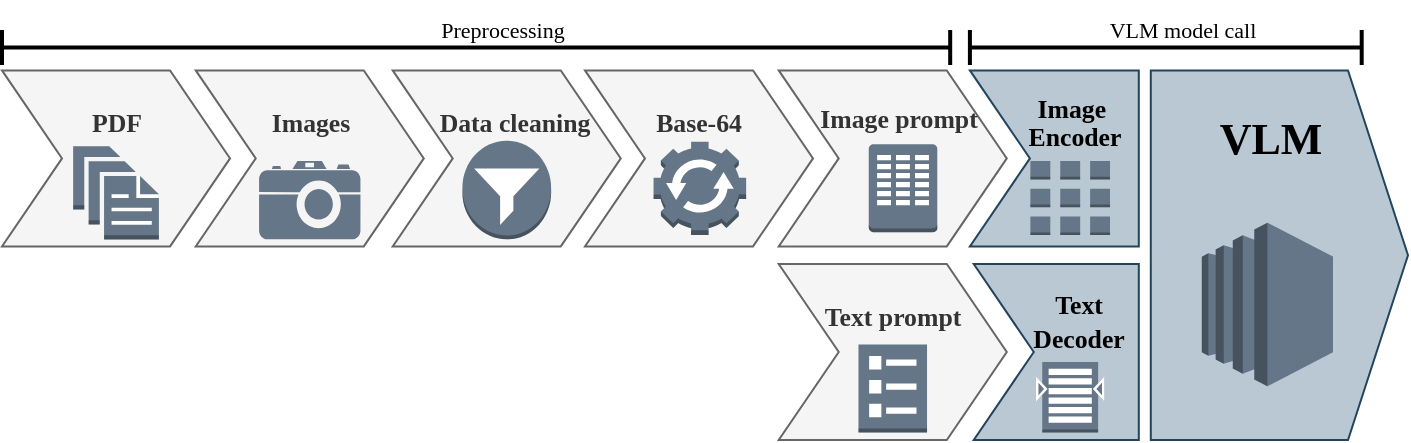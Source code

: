 <mxfile version="24.4.10" type="github">
  <diagram name="Seite-1" id="zDdVwDyc1Fwn5zu0NveK">
    <mxGraphModel dx="1224" dy="816" grid="1" gridSize="10" guides="1" tooltips="1" connect="1" arrows="1" fold="1" page="1" pageScale="1" pageWidth="827" pageHeight="1169" math="0" shadow="0">
      <root>
        <mxCell id="0" />
        <mxCell id="1" parent="0" />
        <mxCell id="O20LecAtxoyKpuHzmxib-49" value="" style="group;fontSize=11;verticalAlign=top;" parent="1" vertex="1" connectable="0">
          <mxGeometry x="7" y="90" width="703" height="220" as="geometry" />
        </mxCell>
        <mxCell id="O20LecAtxoyKpuHzmxib-36" value="&lt;h3&gt;Text prompt&lt;/h3&gt;" style="html=1;shadow=0;dashed=0;align=center;verticalAlign=top;shape=mxgraph.arrows2.arrow;dy=0;dx=30;notch=30;fontFamily=Lucida Console;fontSize=11;fillColor=#f5f5f5;fontColor=#333333;strokeColor=#666666;movable=1;resizable=1;rotatable=1;deletable=1;editable=1;locked=0;connectable=1;" parent="O20LecAtxoyKpuHzmxib-49" vertex="1">
          <mxGeometry x="388.365" y="132" width="114.023" height="88" as="geometry" />
        </mxCell>
        <mxCell id="O20LecAtxoyKpuHzmxib-35" value="&lt;h3&gt;Image prompt&lt;/h3&gt;" style="html=1;shadow=0;dashed=0;align=center;verticalAlign=top;shape=mxgraph.arrows2.arrow;dy=0;dx=30;notch=30;fontFamily=Lucida Console;fontSize=11;fillColor=#f5f5f5;fontColor=#333333;strokeColor=#666666;movable=1;resizable=1;rotatable=1;deletable=1;editable=1;locked=0;connectable=1;spacingBottom=23;spacing=0;spacingLeft=6;" parent="O20LecAtxoyKpuHzmxib-49" vertex="1">
          <mxGeometry x="388.365" y="35.2" width="114.023" height="88" as="geometry" />
        </mxCell>
        <mxCell id="O20LecAtxoyKpuHzmxib-34" value="&lt;h3&gt;Base-64&lt;/h3&gt;" style="html=1;shadow=0;dashed=0;align=center;verticalAlign=top;shape=mxgraph.arrows2.arrow;dy=0;dx=30;notch=30;fontFamily=Lucida Console;fontSize=11;fillColor=#f5f5f5;fontColor=#333333;strokeColor=#666666;movable=1;resizable=1;rotatable=1;deletable=1;editable=1;locked=0;connectable=1;" parent="O20LecAtxoyKpuHzmxib-49" vertex="1">
          <mxGeometry x="291.488" y="35.2" width="114.023" height="88" as="geometry" />
        </mxCell>
        <mxCell id="O20LecAtxoyKpuHzmxib-33" value="&lt;h3&gt;Data cleaning&lt;/h3&gt;" style="html=1;shadow=0;dashed=0;align=center;verticalAlign=top;shape=mxgraph.arrows2.arrow;dy=0;dx=30;notch=30;fontFamily=Lucida Console;fontSize=11;fillColor=#f5f5f5;fontColor=#333333;strokeColor=#666666;movable=1;resizable=1;rotatable=1;deletable=1;editable=1;locked=0;connectable=1;spacingLeft=7;" parent="O20LecAtxoyKpuHzmxib-49" vertex="1">
          <mxGeometry x="195.365" y="35.2" width="114.023" height="88" as="geometry" />
        </mxCell>
        <mxCell id="O20LecAtxoyKpuHzmxib-32" value="&lt;h3&gt;Images&lt;/h3&gt;" style="html=1;shadow=0;dashed=0;align=center;verticalAlign=top;shape=mxgraph.arrows2.arrow;dy=0;dx=30;notch=30;fontFamily=Lucida Console;fontSize=11;fillColor=#f5f5f5;fontColor=#333333;strokeColor=#666666;movable=1;resizable=1;rotatable=1;deletable=1;editable=1;locked=0;connectable=1;" parent="O20LecAtxoyKpuHzmxib-49" vertex="1">
          <mxGeometry x="96.877" y="35.2" width="114.023" height="88" as="geometry" />
        </mxCell>
        <mxCell id="O20LecAtxoyKpuHzmxib-6" value="&lt;h3&gt;PDF&lt;/h3&gt;" style="html=1;shadow=0;dashed=0;align=center;verticalAlign=top;shape=mxgraph.arrows2.arrow;dy=0;dx=30;notch=30;fontFamily=Lucida Console;fontSize=11;fillColor=#f5f5f5;fontColor=#333333;strokeColor=#666666;movable=1;resizable=1;rotatable=1;deletable=1;editable=1;locked=0;connectable=1;" parent="O20LecAtxoyKpuHzmxib-49" vertex="1">
          <mxGeometry y="35.2" width="114.023" height="88" as="geometry" />
        </mxCell>
        <mxCell id="O20LecAtxoyKpuHzmxib-9" value="" style="outlineConnect=0;dashed=0;verticalLabelPosition=bottom;verticalAlign=top;align=center;html=1;shape=mxgraph.aws3.documents;fillColor=#647687;fontColor=#ffffff;strokeColor=#314354;fontFamily=Lucida Console;fontSize=11;movable=1;resizable=1;rotatable=1;deletable=1;editable=1;locked=0;connectable=1;" parent="O20LecAtxoyKpuHzmxib-49" vertex="1">
          <mxGeometry x="35.579" y="73.08" width="42.866" height="46.64" as="geometry" />
        </mxCell>
        <mxCell id="O20LecAtxoyKpuHzmxib-11" value="" style="outlineConnect=0;dashed=0;verticalLabelPosition=bottom;verticalAlign=top;align=center;html=1;shape=mxgraph.aws3.filtering_rule;fillColor=#647687;fontColor=#ffffff;strokeColor=#314354;fontFamily=Lucida Console;fontSize=11;movable=1;resizable=1;rotatable=1;deletable=1;editable=1;locked=0;connectable=1;" parent="O20LecAtxoyKpuHzmxib-49" vertex="1">
          <mxGeometry x="230.198" y="70.4" width="44.366" height="49.28" as="geometry" />
        </mxCell>
        <mxCell id="O20LecAtxoyKpuHzmxib-15" value="" style="shape=mxgraph.signs.tech.camera_2;html=1;pointerEvents=1;fillColor=#647687;strokeColor=none;verticalLabelPosition=bottom;verticalAlign=top;align=center;sketch=0;fontColor=#ffffff;fontFamily=Lucida Console;fontSize=11;movable=1;resizable=1;rotatable=1;deletable=1;editable=1;locked=0;connectable=1;" parent="O20LecAtxoyKpuHzmxib-49" vertex="1">
          <mxGeometry x="128.546" y="80.52" width="50.685" height="39.16" as="geometry" />
        </mxCell>
        <mxCell id="O20LecAtxoyKpuHzmxib-16" value="" style="outlineConnect=0;dashed=0;verticalLabelPosition=bottom;verticalAlign=top;align=center;html=1;shape=mxgraph.aws3.automation;fillColor=#647687;fontColor=#ffffff;strokeColor=#314354;fontFamily=Lucida Console;fontSize=11;movable=1;resizable=1;rotatable=1;deletable=1;editable=1;locked=0;connectable=1;" parent="O20LecAtxoyKpuHzmxib-49" vertex="1">
          <mxGeometry x="325.78" y="70.84" width="46.295" height="46.64" as="geometry" />
        </mxCell>
        <mxCell id="O20LecAtxoyKpuHzmxib-25" value="" style="outlineConnect=0;dashed=0;verticalLabelPosition=bottom;verticalAlign=top;align=center;html=1;shape=mxgraph.aws3.assignment_task;fillColor=#647687;fontColor=#ffffff;strokeColor=#314354;fontFamily=Lucida Console;fontSize=11;movable=1;resizable=1;rotatable=1;deletable=1;editable=1;locked=0;connectable=1;" parent="O20LecAtxoyKpuHzmxib-49" vertex="1">
          <mxGeometry x="433.374" y="72.16" width="34.293" height="44" as="geometry" />
        </mxCell>
        <mxCell id="O20LecAtxoyKpuHzmxib-27" value="" style="outlineConnect=0;dashed=0;verticalLabelPosition=bottom;verticalAlign=top;align=center;html=1;shape=mxgraph.aws3.requester;fillColor=#647687;fontColor=#ffffff;strokeColor=#314354;fontFamily=Lucida Console;fontSize=11;movable=1;resizable=1;rotatable=1;deletable=1;editable=1;locked=0;connectable=1;" parent="O20LecAtxoyKpuHzmxib-49" vertex="1">
          <mxGeometry x="428.23" y="172.24" width="34.293" height="44" as="geometry" />
        </mxCell>
        <mxCell id="O20LecAtxoyKpuHzmxib-28" value="&lt;h1&gt;VLM&lt;/h1&gt;" style="html=1;shadow=0;dashed=0;align=center;verticalAlign=top;shape=mxgraph.arrows2.arrow;dy=0;dx=30;notch=0;fontFamily=Lucida Console;fontSize=11;fillColor=#bac8d3;strokeColor=#23445d;movable=1;resizable=1;rotatable=1;deletable=1;editable=1;locked=0;connectable=1;spacingRight=9;" parent="O20LecAtxoyKpuHzmxib-49" vertex="1">
          <mxGeometry x="574.402" y="35.2" width="128.598" height="184.8" as="geometry" />
        </mxCell>
        <mxCell id="O20LecAtxoyKpuHzmxib-31" value="" style="outlineConnect=0;dashed=0;verticalLabelPosition=bottom;verticalAlign=top;align=center;html=1;shape=mxgraph.aws3.ec2;fillColor=#647687;fontColor=#ffffff;strokeColor=#314354;fontFamily=Lucida Console;fontSize=11;movable=1;resizable=1;rotatable=1;deletable=1;editable=1;locked=0;connectable=1;" parent="O20LecAtxoyKpuHzmxib-49" vertex="1">
          <mxGeometry x="599.908" y="111.32" width="65.585" height="81.84" as="geometry" />
        </mxCell>
        <mxCell id="O20LecAtxoyKpuHzmxib-37" value="&lt;h3 style=&quot;line-height: 10%;&quot;&gt;Image&amp;nbsp;&lt;/h3&gt;&lt;h3 style=&quot;line-height: 10%;&quot;&gt;Encoder&lt;/h3&gt;" style="html=1;shadow=0;dashed=0;align=center;verticalAlign=top;shape=mxgraph.arrows2.arrow;dy=0;dx=0;notch=30;fontFamily=Lucida Console;fontSize=11;fillColor=#bac8d3;strokeColor=#23445d;movable=1;resizable=1;rotatable=1;deletable=1;editable=1;locked=0;connectable=1;spacingLeft=19;" parent="O20LecAtxoyKpuHzmxib-49" vertex="1">
          <mxGeometry x="483.955" y="35.2" width="84.446" height="88" as="geometry" />
        </mxCell>
        <mxCell id="O20LecAtxoyKpuHzmxib-38" value="&lt;h3 style=&quot;line-height: 30%;&quot;&gt;Text&lt;/h3&gt;&lt;h3 style=&quot;line-height: 30%;&quot;&gt;Decoder&lt;/h3&gt;" style="html=1;shadow=0;dashed=0;align=center;verticalAlign=top;shape=mxgraph.arrows2.arrow;dy=0;dx=0;notch=30;fontFamily=Lucida Console;fontSize=11;fillColor=#bac8d3;strokeColor=#23445d;movable=1;resizable=1;rotatable=1;deletable=1;editable=1;locked=0;connectable=1;spacingLeft=21;" parent="O20LecAtxoyKpuHzmxib-49" vertex="1">
          <mxGeometry x="485.884" y="132" width="82.517" height="88" as="geometry" />
        </mxCell>
        <mxCell id="O20LecAtxoyKpuHzmxib-41" value="" style="outlineConnect=0;dashed=0;verticalLabelPosition=bottom;verticalAlign=top;align=center;html=1;shape=mxgraph.aws3.instances_2;fillColor=#647687;fontColor=#ffffff;strokeColor=#314354;fontSize=11;movable=1;resizable=1;rotatable=1;deletable=1;editable=1;locked=0;connectable=1;" parent="O20LecAtxoyKpuHzmxib-49" vertex="1">
          <mxGeometry x="514.19" y="80.44" width="39.83" height="37.04" as="geometry" />
        </mxCell>
        <mxCell id="O20LecAtxoyKpuHzmxib-43" value="" style="outlineConnect=0;dashed=0;verticalLabelPosition=bottom;verticalAlign=top;align=center;html=1;shape=mxgraph.aws3.search_documents;fillColor=#647687;fontColor=#ffffff;strokeColor=#314354;fontSize=11;movable=1;resizable=1;rotatable=1;deletable=1;editable=1;locked=0;connectable=1;" parent="O20LecAtxoyKpuHzmxib-49" vertex="1">
          <mxGeometry x="516.962" y="181.04" width="34.293" height="35.2" as="geometry" />
        </mxCell>
        <mxCell id="O20LecAtxoyKpuHzmxib-44" value="" style="shape=crossbar;whiteSpace=wrap;html=1;rounded=1;strokeWidth=2;fillColor=#647687;strokeColor=#000000;fontColor=#ffffff;fontSize=11;movable=1;resizable=1;rotatable=1;deletable=1;editable=1;locked=0;connectable=1;" parent="O20LecAtxoyKpuHzmxib-49" vertex="1">
          <mxGeometry y="14.96" width="474.096" height="17.6" as="geometry" />
        </mxCell>
        <mxCell id="O20LecAtxoyKpuHzmxib-46" value="Preprocessing" style="text;html=1;align=center;verticalAlign=middle;resizable=0;points=[];autosize=1;strokeColor=none;fillColor=none;fontFamily=Lucida Console;fontSize=11;" parent="O20LecAtxoyKpuHzmxib-49" vertex="1">
          <mxGeometry x="204.755" width="90" height="30" as="geometry" />
        </mxCell>
        <mxCell id="O20LecAtxoyKpuHzmxib-47" value="" style="shape=crossbar;whiteSpace=wrap;html=1;rounded=1;strokeWidth=2;fillColor=#647687;strokeColor=#000000;fontColor=#ffffff;fontSize=11;movable=1;resizable=1;rotatable=1;deletable=1;editable=1;locked=0;connectable=1;" parent="O20LecAtxoyKpuHzmxib-49" vertex="1">
          <mxGeometry x="483.955" y="14.96" width="195.897" height="17.6" as="geometry" />
        </mxCell>
        <mxCell id="O20LecAtxoyKpuHzmxib-48" value="VLM model call" style="text;html=1;align=center;verticalAlign=middle;resizable=0;points=[];autosize=1;strokeColor=none;fillColor=none;fontFamily=Lucida Console;fontSize=11;" parent="O20LecAtxoyKpuHzmxib-49" vertex="1">
          <mxGeometry x="540.465" width="100" height="30" as="geometry" />
        </mxCell>
      </root>
    </mxGraphModel>
  </diagram>
</mxfile>
